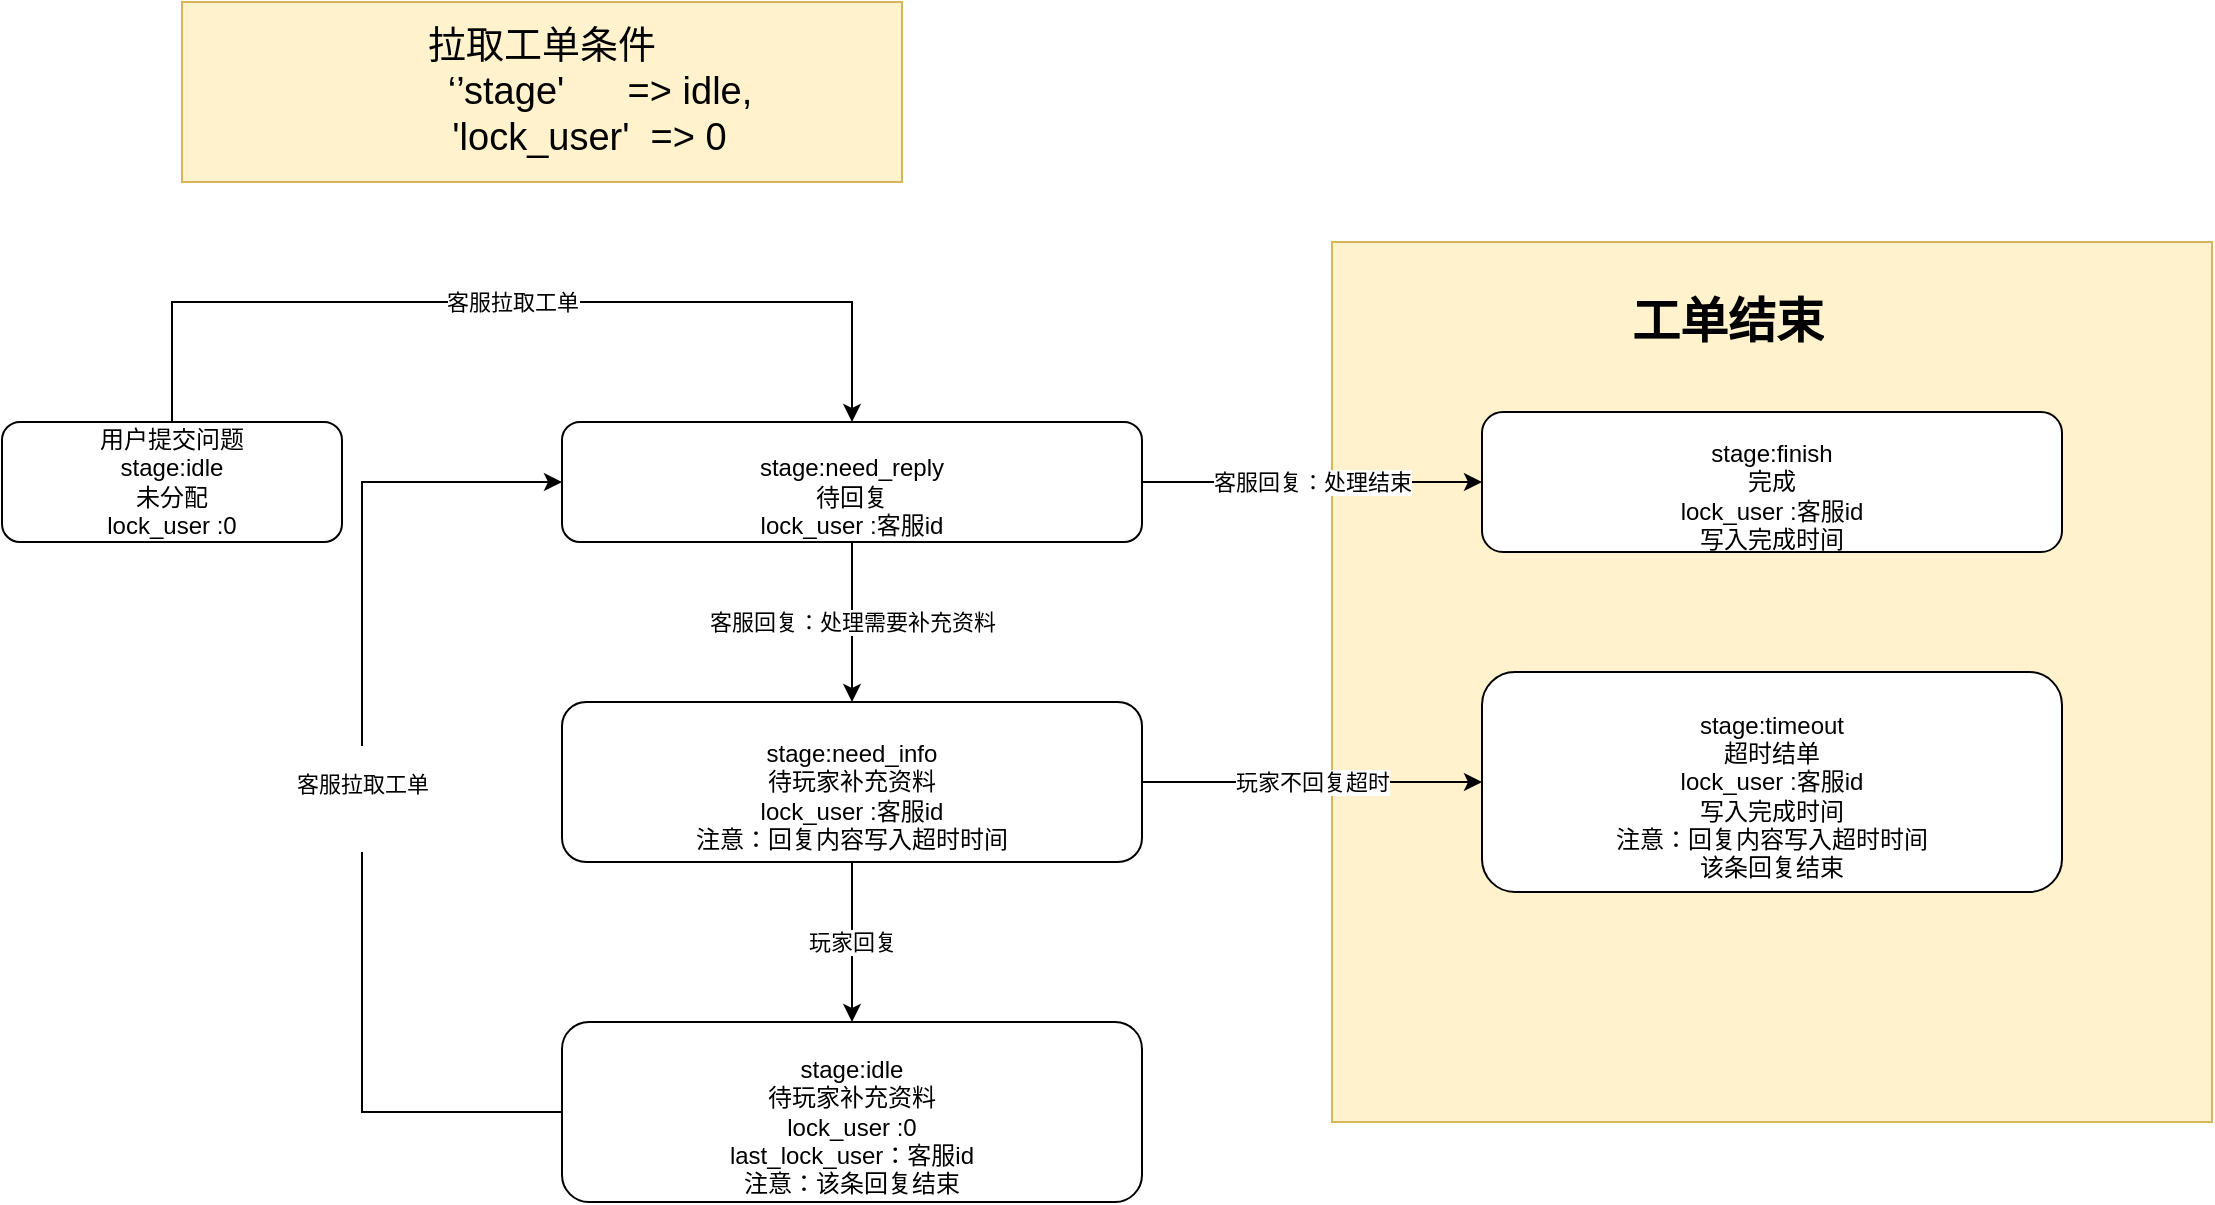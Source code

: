 <mxfile version="20.5.3" type="github">
  <diagram id="PWvh9ggtJIIBJPLl8T4h" name="第 1 页">
    <mxGraphModel dx="1559" dy="2302" grid="1" gridSize="10" guides="1" tooltips="1" connect="1" arrows="1" fold="1" page="1" pageScale="1" pageWidth="1200" pageHeight="1600" math="0" shadow="0">
      <root>
        <mxCell id="0" />
        <mxCell id="1" parent="0" />
        <mxCell id="liVXFNQ5sXX95Kjzr_Q1-18" value="" style="whiteSpace=wrap;html=1;aspect=fixed;fillColor=#fff2cc;strokeColor=#d6b656;" vertex="1" parent="1">
          <mxGeometry x="875" y="40" width="440" height="440" as="geometry" />
        </mxCell>
        <mxCell id="liVXFNQ5sXX95Kjzr_Q1-3" value="客服拉取工单" style="edgeStyle=orthogonalEdgeStyle;rounded=0;orthogonalLoop=1;jettySize=auto;html=1;" edge="1" parent="1" source="liVXFNQ5sXX95Kjzr_Q1-1" target="liVXFNQ5sXX95Kjzr_Q1-2">
          <mxGeometry relative="1" as="geometry">
            <Array as="points">
              <mxPoint x="295" y="70" />
              <mxPoint x="635" y="70" />
            </Array>
          </mxGeometry>
        </mxCell>
        <mxCell id="liVXFNQ5sXX95Kjzr_Q1-1" value="用户提交问题&lt;br&gt;stage:idle&lt;br&gt;未分配&lt;br&gt;lock_user :0" style="rounded=1;whiteSpace=wrap;html=1;" vertex="1" parent="1">
          <mxGeometry x="210" y="130" width="170" height="60" as="geometry" />
        </mxCell>
        <mxCell id="liVXFNQ5sXX95Kjzr_Q1-5" value="客服回复：处理需要补充资料" style="edgeStyle=orthogonalEdgeStyle;rounded=0;orthogonalLoop=1;jettySize=auto;html=1;" edge="1" parent="1" source="liVXFNQ5sXX95Kjzr_Q1-2" target="liVXFNQ5sXX95Kjzr_Q1-4">
          <mxGeometry relative="1" as="geometry" />
        </mxCell>
        <mxCell id="liVXFNQ5sXX95Kjzr_Q1-7" value="客服回复：处理结束" style="edgeStyle=orthogonalEdgeStyle;rounded=0;orthogonalLoop=1;jettySize=auto;html=1;" edge="1" parent="1" source="liVXFNQ5sXX95Kjzr_Q1-2" target="liVXFNQ5sXX95Kjzr_Q1-6">
          <mxGeometry relative="1" as="geometry" />
        </mxCell>
        <mxCell id="liVXFNQ5sXX95Kjzr_Q1-2" value="&lt;br&gt;stage:need_reply&lt;br&gt;待回复&lt;br&gt;lock_user :客服id" style="rounded=1;whiteSpace=wrap;html=1;" vertex="1" parent="1">
          <mxGeometry x="490" y="130" width="290" height="60" as="geometry" />
        </mxCell>
        <mxCell id="liVXFNQ5sXX95Kjzr_Q1-10" value="玩家回复" style="edgeStyle=orthogonalEdgeStyle;rounded=0;orthogonalLoop=1;jettySize=auto;html=1;" edge="1" parent="1" source="liVXFNQ5sXX95Kjzr_Q1-4" target="liVXFNQ5sXX95Kjzr_Q1-9">
          <mxGeometry relative="1" as="geometry" />
        </mxCell>
        <mxCell id="liVXFNQ5sXX95Kjzr_Q1-14" value="玩家不回复超时" style="edgeStyle=orthogonalEdgeStyle;rounded=0;orthogonalLoop=1;jettySize=auto;html=1;" edge="1" parent="1" source="liVXFNQ5sXX95Kjzr_Q1-4" target="liVXFNQ5sXX95Kjzr_Q1-13">
          <mxGeometry relative="1" as="geometry" />
        </mxCell>
        <mxCell id="liVXFNQ5sXX95Kjzr_Q1-4" value="&lt;br&gt;stage:need_info&lt;br&gt;待玩家补充资料&lt;br&gt;lock_user :客服id&lt;br&gt;注意：回复内容写入超时时间" style="rounded=1;whiteSpace=wrap;html=1;" vertex="1" parent="1">
          <mxGeometry x="490" y="270" width="290" height="80" as="geometry" />
        </mxCell>
        <mxCell id="liVXFNQ5sXX95Kjzr_Q1-6" value="&lt;br&gt;stage:finish&lt;br&gt;完成&lt;br&gt;lock_user :客服id&lt;br&gt;写入完成时间" style="rounded=1;whiteSpace=wrap;html=1;" vertex="1" parent="1">
          <mxGeometry x="950" y="125" width="290" height="70" as="geometry" />
        </mxCell>
        <mxCell id="liVXFNQ5sXX95Kjzr_Q1-15" value="&#xa;&lt;span style=&quot;color: rgb(0, 0, 0); font-family: Helvetica; font-size: 11px; font-style: normal; font-variant-ligatures: normal; font-variant-caps: normal; font-weight: 400; letter-spacing: normal; orphans: 2; text-align: center; text-indent: 0px; text-transform: none; widows: 2; word-spacing: 0px; -webkit-text-stroke-width: 0px; background-color: rgb(255, 255, 255); text-decoration-thickness: initial; text-decoration-style: initial; text-decoration-color: initial; float: none; display: inline !important;&quot;&gt;客服拉取工单&lt;/span&gt;&#xa;&#xa;" style="edgeStyle=orthogonalEdgeStyle;rounded=0;orthogonalLoop=1;jettySize=auto;html=1;entryX=0;entryY=0.5;entryDx=0;entryDy=0;" edge="1" parent="1" source="liVXFNQ5sXX95Kjzr_Q1-9" target="liVXFNQ5sXX95Kjzr_Q1-2">
          <mxGeometry relative="1" as="geometry">
            <mxPoint x="410" y="180" as="targetPoint" />
            <Array as="points">
              <mxPoint x="390" y="475" />
              <mxPoint x="390" y="160" />
            </Array>
          </mxGeometry>
        </mxCell>
        <mxCell id="liVXFNQ5sXX95Kjzr_Q1-9" value="&lt;br&gt;stage:idle&lt;br&gt;待玩家补充资料&lt;br&gt;lock_user :0&lt;br&gt;last_lock_user：客服id&lt;br&gt;注意：该条回复结束" style="rounded=1;whiteSpace=wrap;html=1;" vertex="1" parent="1">
          <mxGeometry x="490" y="430" width="290" height="90" as="geometry" />
        </mxCell>
        <mxCell id="liVXFNQ5sXX95Kjzr_Q1-13" value="&lt;br&gt;stage:timeout&lt;br&gt;超时结单&lt;br&gt;lock_user :客服id&lt;br&gt;写入完成时间&lt;br&gt;注意：回复内容写入超时时间&lt;br&gt;该条回复结束" style="rounded=1;whiteSpace=wrap;html=1;" vertex="1" parent="1">
          <mxGeometry x="950" y="255" width="290" height="110" as="geometry" />
        </mxCell>
        <mxCell id="liVXFNQ5sXX95Kjzr_Q1-19" value="&lt;h1&gt;工单结束&lt;/h1&gt;" style="text;html=1;strokeColor=none;fillColor=none;spacing=5;spacingTop=-20;whiteSpace=wrap;overflow=hidden;rounded=0;" vertex="1" parent="1">
          <mxGeometry x="1020" y="60" width="190" height="50" as="geometry" />
        </mxCell>
        <mxCell id="liVXFNQ5sXX95Kjzr_Q1-21" value="&lt;div style=&quot;font-size: 19px;&quot;&gt;&lt;font style=&quot;font-size: 19px;&quot;&gt;拉取工单条件&lt;/font&gt;&lt;/div&gt;&lt;div style=&quot;font-size: 19px;&quot;&gt;&lt;font style=&quot;font-size: 19px;&quot;&gt;&amp;nbsp; &amp;nbsp; &amp;nbsp; &amp;nbsp; &amp;nbsp; &amp;nbsp;‘’stage&#39;&amp;nbsp; &amp;nbsp; &amp;nbsp; =&amp;gt; idle,&lt;/font&gt;&lt;/div&gt;&lt;div style=&quot;font-size: 19px;&quot;&gt;&lt;font style=&quot;font-size: 19px;&quot;&gt;&amp;nbsp; &amp;nbsp; &amp;nbsp; &amp;nbsp; &amp;nbsp;&#39;lock_user&#39;&amp;nbsp; =&amp;gt; 0&lt;/font&gt;&lt;/div&gt;" style="rounded=0;whiteSpace=wrap;html=1;fillColor=#fff2cc;strokeColor=#d6b656;" vertex="1" parent="1">
          <mxGeometry x="300" y="-80" width="360" height="90" as="geometry" />
        </mxCell>
      </root>
    </mxGraphModel>
  </diagram>
</mxfile>
